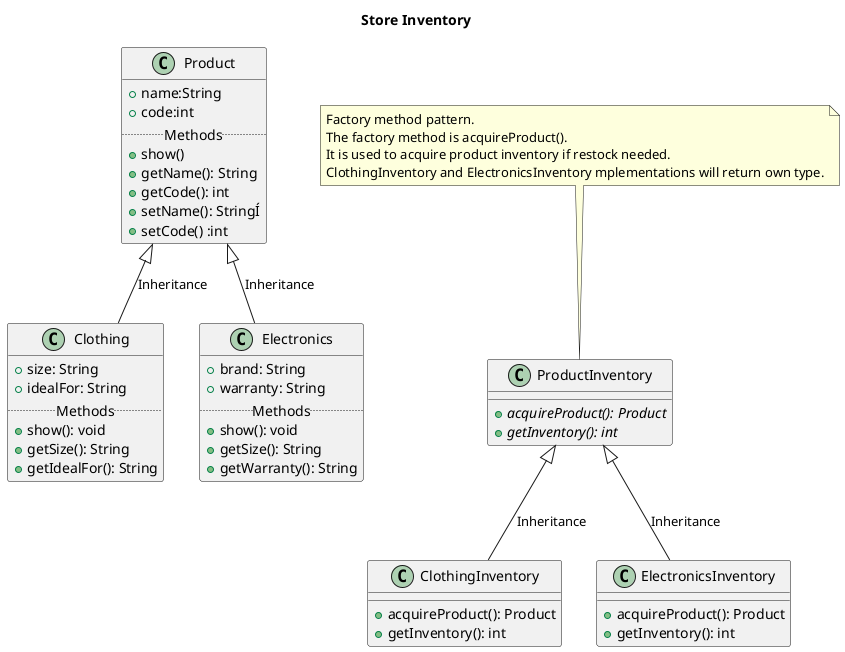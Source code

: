 @startuml

title Store Inventory

class Product {
    +name:String
    +code:int
    .. Methods ..
    +show()
    +getName(): String
    +getCode(): int
    +setName(): StringÍ
     +setCode() :int
}

class Clothing {
    +size: String
    +idealFor: String
    .. Methods ..
    +show(): void
    +getSize(): String
    +getIdealFor(): String
}

 
class Electronics {
    +brand: String
    +warranty: String
    .. Methods ..
    +show(): void
    +getSize(): String
    +getWarranty(): String
}

Product <|-- Clothing: Inheritance
Product <|-- Electronics: Inheritance

class ProductInventory {
    {abstract} +acquireProduct(): Product    
    {abstract} +getInventory(): int
    
}

class ClothingInventory {
    +acquireProduct(): Product
    +getInventory(): int
}

class ElectronicsInventory {
    +acquireProduct(): Product
    +getInventory(): int
}

ProductInventory <|-- ClothingInventory: Inheritance
ProductInventory <|-- ElectronicsInventory: Inheritance

note top of ProductInventory: Factory method pattern.\nThe factory method is acquireProduct().\nIt is used to acquire product inventory if restock needed.\nClothingInventory and ElectronicsInventory mplementations will return own type.

@enduml